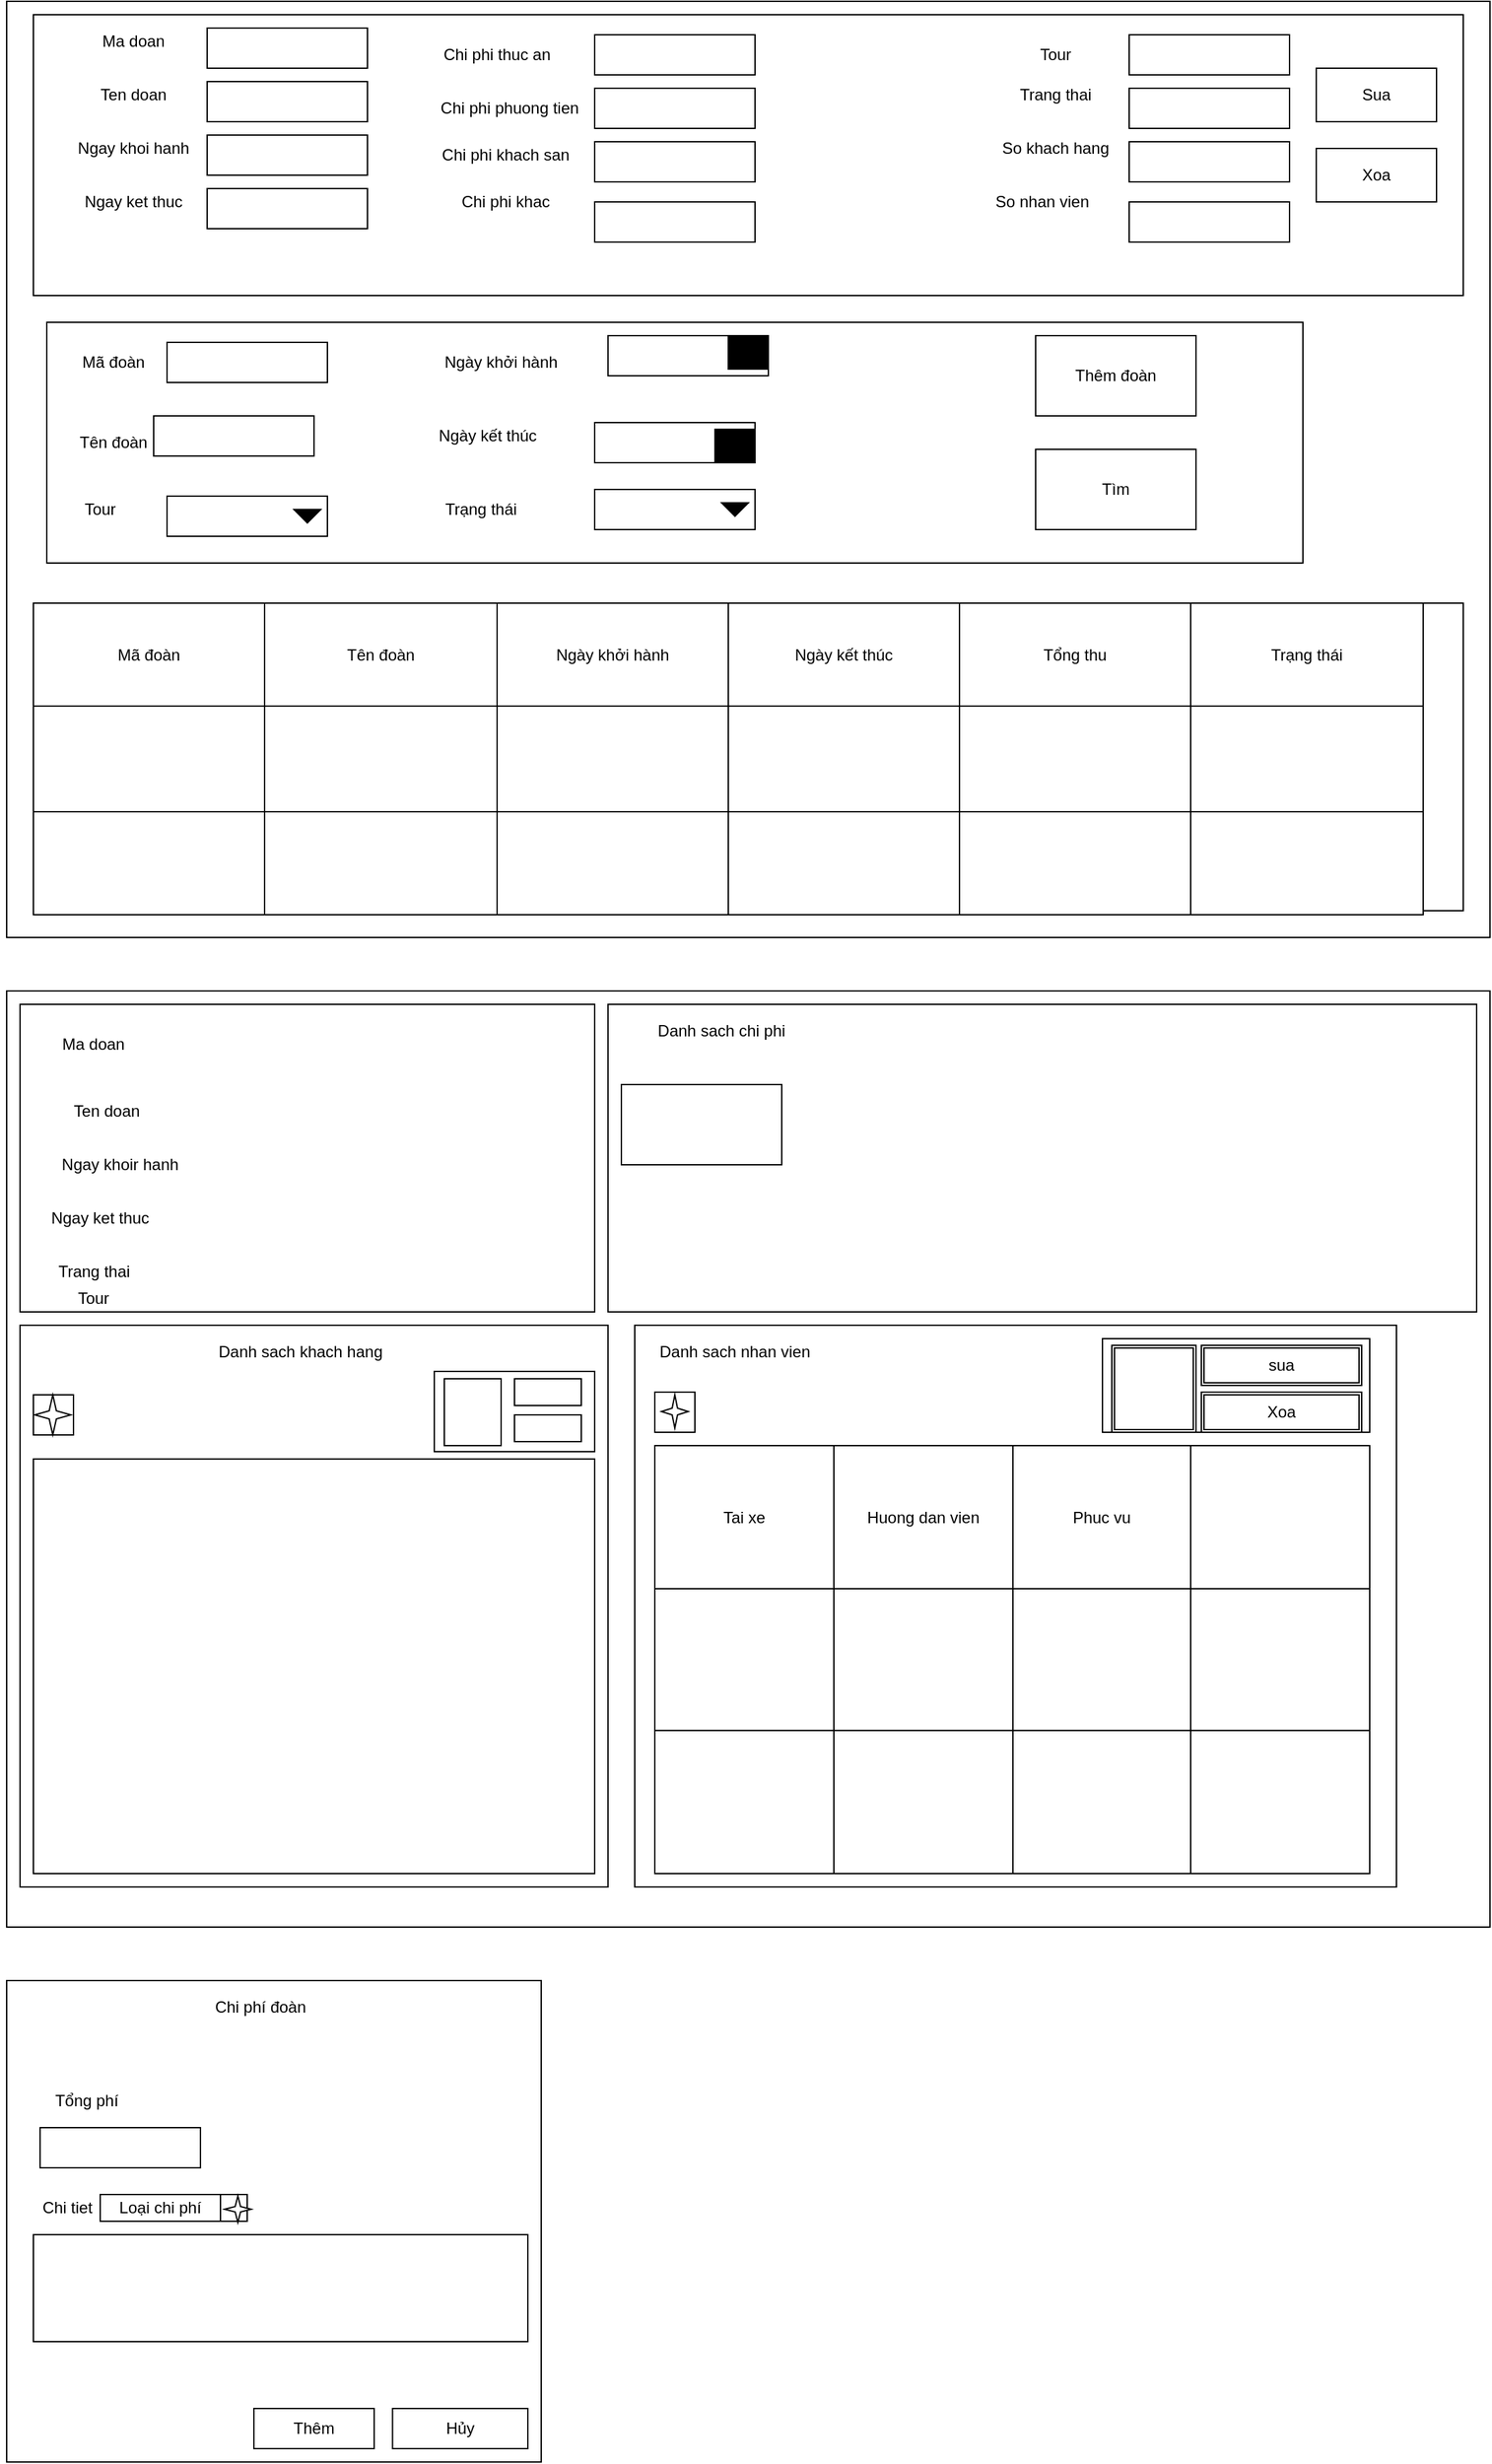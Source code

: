 <mxfile version="14.3.2" type="device"><diagram id="Lm5gL9LU1WRCK3QozuBi" name="Page-1"><mxGraphModel dx="1865" dy="548" grid="1" gridSize="10" guides="1" tooltips="1" connect="1" arrows="1" fold="1" page="1" pageScale="1" pageWidth="827" pageHeight="1169" math="0" shadow="0"><root><mxCell id="0"/><mxCell id="1" parent="0"/><mxCell id="ipauzLvGgUyb6l9a43ry-1" value="" style="rounded=0;whiteSpace=wrap;html=1;" parent="1" vertex="1"><mxGeometry width="1110" height="700" as="geometry"/></mxCell><mxCell id="ipauzLvGgUyb6l9a43ry-3" value="" style="rounded=0;whiteSpace=wrap;html=1;" parent="1" vertex="1"><mxGeometry x="1060" y="450" width="30" height="230" as="geometry"/></mxCell><mxCell id="ipauzLvGgUyb6l9a43ry-4" value="" style="shape=table;html=1;whiteSpace=wrap;startSize=0;container=1;collapsible=0;childLayout=tableLayout;" parent="1" vertex="1"><mxGeometry x="20" y="450" width="1040" height="233" as="geometry"/></mxCell><mxCell id="ipauzLvGgUyb6l9a43ry-5" value="" style="shape=partialRectangle;html=1;whiteSpace=wrap;collapsible=0;dropTarget=0;pointerEvents=0;fillColor=none;top=0;left=0;bottom=0;right=0;points=[[0,0.5],[1,0.5]];portConstraint=eastwest;" parent="ipauzLvGgUyb6l9a43ry-4" vertex="1"><mxGeometry width="1040" height="77" as="geometry"/></mxCell><mxCell id="ipauzLvGgUyb6l9a43ry-6" value="Mã đoàn" style="shape=partialRectangle;html=1;whiteSpace=wrap;connectable=0;fillColor=none;top=0;left=0;bottom=0;right=0;overflow=hidden;" parent="ipauzLvGgUyb6l9a43ry-5" vertex="1"><mxGeometry width="173" height="77" as="geometry"/></mxCell><mxCell id="ipauzLvGgUyb6l9a43ry-7" value="Tên đoàn" style="shape=partialRectangle;html=1;whiteSpace=wrap;connectable=0;fillColor=none;top=0;left=0;bottom=0;right=0;overflow=hidden;" parent="ipauzLvGgUyb6l9a43ry-5" vertex="1"><mxGeometry x="173" width="174" height="77" as="geometry"/></mxCell><mxCell id="ipauzLvGgUyb6l9a43ry-8" value="Ngày khởi hành" style="shape=partialRectangle;html=1;whiteSpace=wrap;connectable=0;fillColor=none;top=0;left=0;bottom=0;right=0;overflow=hidden;" parent="ipauzLvGgUyb6l9a43ry-5" vertex="1"><mxGeometry x="347" width="173" height="77" as="geometry"/></mxCell><mxCell id="ipauzLvGgUyb6l9a43ry-31" value="Ngày kết thúc" style="shape=partialRectangle;html=1;whiteSpace=wrap;connectable=0;fillColor=none;top=0;left=0;bottom=0;right=0;overflow=hidden;" parent="ipauzLvGgUyb6l9a43ry-5" vertex="1"><mxGeometry x="520" width="173" height="77" as="geometry"/></mxCell><mxCell id="ipauzLvGgUyb6l9a43ry-34" value="Tổng thu" style="shape=partialRectangle;html=1;whiteSpace=wrap;connectable=0;fillColor=none;top=0;left=0;bottom=0;right=0;overflow=hidden;" parent="ipauzLvGgUyb6l9a43ry-5" vertex="1"><mxGeometry x="693" width="173" height="77" as="geometry"/></mxCell><mxCell id="ipauzLvGgUyb6l9a43ry-37" value="Trạng thái" style="shape=partialRectangle;html=1;whiteSpace=wrap;connectable=0;fillColor=none;top=0;left=0;bottom=0;right=0;overflow=hidden;" parent="ipauzLvGgUyb6l9a43ry-5" vertex="1"><mxGeometry x="866" width="174" height="77" as="geometry"/></mxCell><mxCell id="ipauzLvGgUyb6l9a43ry-9" value="" style="shape=partialRectangle;html=1;whiteSpace=wrap;collapsible=0;dropTarget=0;pointerEvents=0;fillColor=none;top=0;left=0;bottom=0;right=0;points=[[0,0.5],[1,0.5]];portConstraint=eastwest;" parent="ipauzLvGgUyb6l9a43ry-4" vertex="1"><mxGeometry y="77" width="1040" height="79" as="geometry"/></mxCell><mxCell id="ipauzLvGgUyb6l9a43ry-10" value="" style="shape=partialRectangle;html=1;whiteSpace=wrap;connectable=0;fillColor=none;top=0;left=0;bottom=0;right=0;overflow=hidden;" parent="ipauzLvGgUyb6l9a43ry-9" vertex="1"><mxGeometry width="173" height="79" as="geometry"/></mxCell><mxCell id="ipauzLvGgUyb6l9a43ry-11" value="" style="shape=partialRectangle;html=1;whiteSpace=wrap;connectable=0;fillColor=none;top=0;left=0;bottom=0;right=0;overflow=hidden;" parent="ipauzLvGgUyb6l9a43ry-9" vertex="1"><mxGeometry x="173" width="174" height="79" as="geometry"/></mxCell><mxCell id="ipauzLvGgUyb6l9a43ry-12" value="" style="shape=partialRectangle;html=1;whiteSpace=wrap;connectable=0;fillColor=none;top=0;left=0;bottom=0;right=0;overflow=hidden;" parent="ipauzLvGgUyb6l9a43ry-9" vertex="1"><mxGeometry x="347" width="173" height="79" as="geometry"/></mxCell><mxCell id="ipauzLvGgUyb6l9a43ry-32" style="shape=partialRectangle;html=1;whiteSpace=wrap;connectable=0;fillColor=none;top=0;left=0;bottom=0;right=0;overflow=hidden;" parent="ipauzLvGgUyb6l9a43ry-9" vertex="1"><mxGeometry x="520" width="173" height="79" as="geometry"/></mxCell><mxCell id="ipauzLvGgUyb6l9a43ry-35" style="shape=partialRectangle;html=1;whiteSpace=wrap;connectable=0;fillColor=none;top=0;left=0;bottom=0;right=0;overflow=hidden;" parent="ipauzLvGgUyb6l9a43ry-9" vertex="1"><mxGeometry x="693" width="173" height="79" as="geometry"/></mxCell><mxCell id="ipauzLvGgUyb6l9a43ry-38" style="shape=partialRectangle;html=1;whiteSpace=wrap;connectable=0;fillColor=none;top=0;left=0;bottom=0;right=0;overflow=hidden;" parent="ipauzLvGgUyb6l9a43ry-9" vertex="1"><mxGeometry x="866" width="174" height="79" as="geometry"/></mxCell><mxCell id="ipauzLvGgUyb6l9a43ry-13" value="" style="shape=partialRectangle;html=1;whiteSpace=wrap;collapsible=0;dropTarget=0;pointerEvents=0;fillColor=none;top=0;left=0;bottom=0;right=0;points=[[0,0.5],[1,0.5]];portConstraint=eastwest;" parent="ipauzLvGgUyb6l9a43ry-4" vertex="1"><mxGeometry y="156" width="1040" height="77" as="geometry"/></mxCell><mxCell id="ipauzLvGgUyb6l9a43ry-14" value="" style="shape=partialRectangle;html=1;whiteSpace=wrap;connectable=0;fillColor=none;top=0;left=0;bottom=0;right=0;overflow=hidden;" parent="ipauzLvGgUyb6l9a43ry-13" vertex="1"><mxGeometry width="173" height="77" as="geometry"/></mxCell><mxCell id="ipauzLvGgUyb6l9a43ry-15" value="" style="shape=partialRectangle;html=1;whiteSpace=wrap;connectable=0;fillColor=none;top=0;left=0;bottom=0;right=0;overflow=hidden;" parent="ipauzLvGgUyb6l9a43ry-13" vertex="1"><mxGeometry x="173" width="174" height="77" as="geometry"/></mxCell><mxCell id="ipauzLvGgUyb6l9a43ry-16" value="" style="shape=partialRectangle;html=1;whiteSpace=wrap;connectable=0;fillColor=none;top=0;left=0;bottom=0;right=0;overflow=hidden;" parent="ipauzLvGgUyb6l9a43ry-13" vertex="1"><mxGeometry x="347" width="173" height="77" as="geometry"/></mxCell><mxCell id="ipauzLvGgUyb6l9a43ry-33" style="shape=partialRectangle;html=1;whiteSpace=wrap;connectable=0;fillColor=none;top=0;left=0;bottom=0;right=0;overflow=hidden;" parent="ipauzLvGgUyb6l9a43ry-13" vertex="1"><mxGeometry x="520" width="173" height="77" as="geometry"/></mxCell><mxCell id="ipauzLvGgUyb6l9a43ry-36" style="shape=partialRectangle;html=1;whiteSpace=wrap;connectable=0;fillColor=none;top=0;left=0;bottom=0;right=0;overflow=hidden;" parent="ipauzLvGgUyb6l9a43ry-13" vertex="1"><mxGeometry x="693" width="173" height="77" as="geometry"/></mxCell><mxCell id="ipauzLvGgUyb6l9a43ry-39" style="shape=partialRectangle;html=1;whiteSpace=wrap;connectable=0;fillColor=none;top=0;left=0;bottom=0;right=0;overflow=hidden;" parent="ipauzLvGgUyb6l9a43ry-13" vertex="1"><mxGeometry x="866" width="174" height="77" as="geometry"/></mxCell><mxCell id="ipauzLvGgUyb6l9a43ry-17" value="" style="rounded=0;whiteSpace=wrap;html=1;" parent="1" vertex="1"><mxGeometry x="30" y="240" width="940" height="180" as="geometry"/></mxCell><mxCell id="ipauzLvGgUyb6l9a43ry-18" value="Thêm đoàn" style="rounded=0;whiteSpace=wrap;html=1;" parent="1" vertex="1"><mxGeometry x="770" y="250" width="120" height="60" as="geometry"/></mxCell><mxCell id="ipauzLvGgUyb6l9a43ry-21" value="Tour" style="text;html=1;strokeColor=none;fillColor=none;align=center;verticalAlign=middle;whiteSpace=wrap;rounded=0;" parent="1" vertex="1"><mxGeometry x="50" y="370" width="40" height="20" as="geometry"/></mxCell><mxCell id="ipauzLvGgUyb6l9a43ry-23" value="Ngày khởi hành" style="text;html=1;strokeColor=none;fillColor=none;align=center;verticalAlign=middle;whiteSpace=wrap;rounded=0;" parent="1" vertex="1"><mxGeometry x="310" y="260" width="120" height="20" as="geometry"/></mxCell><mxCell id="ipauzLvGgUyb6l9a43ry-24" value="Ngày kết thúc" style="text;html=1;strokeColor=none;fillColor=none;align=center;verticalAlign=middle;whiteSpace=wrap;rounded=0;" parent="1" vertex="1"><mxGeometry x="300" y="315" width="120" height="20" as="geometry"/></mxCell><mxCell id="ipauzLvGgUyb6l9a43ry-25" value="Tìm" style="rounded=0;whiteSpace=wrap;html=1;" parent="1" vertex="1"><mxGeometry x="770" y="335" width="120" height="60" as="geometry"/></mxCell><mxCell id="ipauzLvGgUyb6l9a43ry-26" value="" style="rounded=0;whiteSpace=wrap;html=1;" parent="1" vertex="1"><mxGeometry x="120" y="255" width="120" height="30" as="geometry"/></mxCell><mxCell id="ipauzLvGgUyb6l9a43ry-27" value="" style="rounded=0;whiteSpace=wrap;html=1;" parent="1" vertex="1"><mxGeometry x="110" y="310" width="120" height="30" as="geometry"/></mxCell><mxCell id="ipauzLvGgUyb6l9a43ry-28" value="" style="rounded=0;whiteSpace=wrap;html=1;" parent="1" vertex="1"><mxGeometry x="120" y="370" width="120" height="30" as="geometry"/></mxCell><mxCell id="ipauzLvGgUyb6l9a43ry-29" value="" style="rounded=0;whiteSpace=wrap;html=1;" parent="1" vertex="1"><mxGeometry x="450" y="250" width="120" height="30" as="geometry"/></mxCell><mxCell id="ipauzLvGgUyb6l9a43ry-30" value="" style="rounded=0;whiteSpace=wrap;html=1;" parent="1" vertex="1"><mxGeometry x="440" y="315" width="120" height="30" as="geometry"/></mxCell><mxCell id="ipauzLvGgUyb6l9a43ry-40" value="Trạng thái" style="text;html=1;strokeColor=none;fillColor=none;align=center;verticalAlign=middle;whiteSpace=wrap;rounded=0;" parent="1" vertex="1"><mxGeometry x="320" y="370" width="70" height="20" as="geometry"/></mxCell><mxCell id="ipauzLvGgUyb6l9a43ry-41" value="" style="rounded=0;whiteSpace=wrap;html=1;" parent="1" vertex="1"><mxGeometry x="440" y="365" width="120" height="30" as="geometry"/></mxCell><mxCell id="ipauzLvGgUyb6l9a43ry-42" value="" style="triangle;whiteSpace=wrap;html=1;rotation=90;fillColor=#000000;" parent="1" vertex="1"><mxGeometry x="540" y="370" width="10" height="20" as="geometry"/></mxCell><mxCell id="ipauzLvGgUyb6l9a43ry-43" value="" style="triangle;whiteSpace=wrap;html=1;rotation=90;fillColor=#000000;" parent="1" vertex="1"><mxGeometry x="220" y="375" width="10" height="20" as="geometry"/></mxCell><mxCell id="ipauzLvGgUyb6l9a43ry-44" value="" style="rounded=0;whiteSpace=wrap;html=1;fillColor=#000000;" parent="1" vertex="1"><mxGeometry x="540" y="250" width="30" height="25" as="geometry"/></mxCell><mxCell id="ipauzLvGgUyb6l9a43ry-46" value="" style="rounded=0;whiteSpace=wrap;html=1;fillColor=#000000;" parent="1" vertex="1"><mxGeometry x="530" y="320" width="30" height="25" as="geometry"/></mxCell><mxCell id="HabW0M0l2QyZ1pQUwvcL-8" value="Mã đoàn" style="text;html=1;strokeColor=none;fillColor=none;align=center;verticalAlign=middle;whiteSpace=wrap;rounded=0;" parent="1" vertex="1"><mxGeometry x="40" y="260" width="80" height="20" as="geometry"/></mxCell><mxCell id="HabW0M0l2QyZ1pQUwvcL-9" value="Tên đoàn" style="text;html=1;strokeColor=none;fillColor=none;align=center;verticalAlign=middle;whiteSpace=wrap;rounded=0;" parent="1" vertex="1"><mxGeometry x="40" y="320" width="80" height="20" as="geometry"/></mxCell><mxCell id="HabW0M0l2QyZ1pQUwvcL-15" value="" style="rounded=0;whiteSpace=wrap;html=1;" parent="1" vertex="1"><mxGeometry x="20" y="10" width="1070" height="210" as="geometry"/></mxCell><mxCell id="HabW0M0l2QyZ1pQUwvcL-16" value="Ma doan" style="text;html=1;strokeColor=none;fillColor=none;align=center;verticalAlign=middle;whiteSpace=wrap;rounded=0;" parent="1" vertex="1"><mxGeometry x="40" y="20" width="110" height="20" as="geometry"/></mxCell><mxCell id="HabW0M0l2QyZ1pQUwvcL-17" value="Ten doan" style="text;html=1;strokeColor=none;fillColor=none;align=center;verticalAlign=middle;whiteSpace=wrap;rounded=0;" parent="1" vertex="1"><mxGeometry x="40" y="60" width="110" height="20" as="geometry"/></mxCell><mxCell id="HabW0M0l2QyZ1pQUwvcL-18" value="Ngay khoi hanh" style="text;html=1;strokeColor=none;fillColor=none;align=center;verticalAlign=middle;whiteSpace=wrap;rounded=0;" parent="1" vertex="1"><mxGeometry x="40" y="100" width="110" height="20" as="geometry"/></mxCell><mxCell id="HabW0M0l2QyZ1pQUwvcL-19" value="Ngay ket thuc" style="text;html=1;strokeColor=none;fillColor=none;align=center;verticalAlign=middle;whiteSpace=wrap;rounded=0;" parent="1" vertex="1"><mxGeometry x="40" y="140" width="110" height="20" as="geometry"/></mxCell><mxCell id="HabW0M0l2QyZ1pQUwvcL-20" value="Chi phi thuc an" style="text;html=1;strokeColor=none;fillColor=none;align=center;verticalAlign=middle;whiteSpace=wrap;rounded=0;" parent="1" vertex="1"><mxGeometry x="320" y="30" width="94" height="20" as="geometry"/></mxCell><mxCell id="HabW0M0l2QyZ1pQUwvcL-21" value="Chi phi phuong tien" style="text;html=1;strokeColor=none;fillColor=none;align=center;verticalAlign=middle;whiteSpace=wrap;rounded=0;" parent="1" vertex="1"><mxGeometry x="313" y="70" width="127" height="20" as="geometry"/></mxCell><mxCell id="HabW0M0l2QyZ1pQUwvcL-22" value="Chi phi khach san" style="text;html=1;strokeColor=none;fillColor=none;align=center;verticalAlign=middle;whiteSpace=wrap;rounded=0;" parent="1" vertex="1"><mxGeometry x="310" y="105" width="127" height="20" as="geometry"/></mxCell><mxCell id="HabW0M0l2QyZ1pQUwvcL-23" value="Chi phi khac" style="text;html=1;strokeColor=none;fillColor=none;align=center;verticalAlign=middle;whiteSpace=wrap;rounded=0;" parent="1" vertex="1"><mxGeometry x="310" y="140" width="127" height="20" as="geometry"/></mxCell><mxCell id="HabW0M0l2QyZ1pQUwvcL-24" value="Tour" style="text;html=1;strokeColor=none;fillColor=none;align=center;verticalAlign=middle;whiteSpace=wrap;rounded=0;" parent="1" vertex="1"><mxGeometry x="690" y="30" width="190" height="20" as="geometry"/></mxCell><mxCell id="HabW0M0l2QyZ1pQUwvcL-26" value="Trang thai" style="text;html=1;strokeColor=none;fillColor=none;align=center;verticalAlign=middle;whiteSpace=wrap;rounded=0;" parent="1" vertex="1"><mxGeometry x="690" y="60" width="190" height="20" as="geometry"/></mxCell><mxCell id="HabW0M0l2QyZ1pQUwvcL-27" value="So khach hang" style="text;html=1;strokeColor=none;fillColor=none;align=center;verticalAlign=middle;whiteSpace=wrap;rounded=0;" parent="1" vertex="1"><mxGeometry x="690" y="100" width="190" height="20" as="geometry"/></mxCell><mxCell id="HabW0M0l2QyZ1pQUwvcL-28" value="So nhan vien" style="text;html=1;strokeColor=none;fillColor=none;align=center;verticalAlign=middle;whiteSpace=wrap;rounded=0;" parent="1" vertex="1"><mxGeometry x="680" y="140" width="190" height="20" as="geometry"/></mxCell><mxCell id="HabW0M0l2QyZ1pQUwvcL-30" value="" style="rounded=0;whiteSpace=wrap;html=1;" parent="1" vertex="1"><mxGeometry x="150" y="20" width="120" height="30" as="geometry"/></mxCell><mxCell id="HabW0M0l2QyZ1pQUwvcL-31" value="" style="rounded=0;whiteSpace=wrap;html=1;" parent="1" vertex="1"><mxGeometry x="150" y="60" width="120" height="30" as="geometry"/></mxCell><mxCell id="HabW0M0l2QyZ1pQUwvcL-33" value="" style="rounded=0;whiteSpace=wrap;html=1;" parent="1" vertex="1"><mxGeometry x="150" y="100" width="120" height="30" as="geometry"/></mxCell><mxCell id="HabW0M0l2QyZ1pQUwvcL-34" value="" style="rounded=0;whiteSpace=wrap;html=1;" parent="1" vertex="1"><mxGeometry x="150" y="140" width="120" height="30" as="geometry"/></mxCell><mxCell id="HabW0M0l2QyZ1pQUwvcL-35" value="" style="rounded=0;whiteSpace=wrap;html=1;" parent="1" vertex="1"><mxGeometry x="440" y="25" width="120" height="30" as="geometry"/></mxCell><mxCell id="HabW0M0l2QyZ1pQUwvcL-36" value="" style="rounded=0;whiteSpace=wrap;html=1;" parent="1" vertex="1"><mxGeometry x="440" y="65" width="120" height="30" as="geometry"/></mxCell><mxCell id="HabW0M0l2QyZ1pQUwvcL-37" value="" style="rounded=0;whiteSpace=wrap;html=1;" parent="1" vertex="1"><mxGeometry x="440" y="105" width="120" height="30" as="geometry"/></mxCell><mxCell id="HabW0M0l2QyZ1pQUwvcL-38" value="" style="rounded=0;whiteSpace=wrap;html=1;" parent="1" vertex="1"><mxGeometry x="440" y="150" width="120" height="30" as="geometry"/></mxCell><mxCell id="HabW0M0l2QyZ1pQUwvcL-39" value="" style="rounded=0;whiteSpace=wrap;html=1;" parent="1" vertex="1"><mxGeometry x="840" y="25" width="120" height="30" as="geometry"/></mxCell><mxCell id="HabW0M0l2QyZ1pQUwvcL-40" value="" style="rounded=0;whiteSpace=wrap;html=1;" parent="1" vertex="1"><mxGeometry x="840" y="65" width="120" height="30" as="geometry"/></mxCell><mxCell id="HabW0M0l2QyZ1pQUwvcL-41" value="" style="rounded=0;whiteSpace=wrap;html=1;" parent="1" vertex="1"><mxGeometry x="840" y="105" width="120" height="30" as="geometry"/></mxCell><mxCell id="HabW0M0l2QyZ1pQUwvcL-42" value="" style="rounded=0;whiteSpace=wrap;html=1;" parent="1" vertex="1"><mxGeometry x="840" y="150" width="120" height="30" as="geometry"/></mxCell><mxCell id="HabW0M0l2QyZ1pQUwvcL-43" value="Sua" style="rounded=0;whiteSpace=wrap;html=1;" parent="1" vertex="1"><mxGeometry x="980" y="50" width="90" height="40" as="geometry"/></mxCell><mxCell id="HabW0M0l2QyZ1pQUwvcL-44" value="Xoa" style="rounded=0;whiteSpace=wrap;html=1;" parent="1" vertex="1"><mxGeometry x="980" y="110" width="90" height="40" as="geometry"/></mxCell><mxCell id="1qUdGoaUJyURPSNgUg3e-1" value="" style="rounded=0;whiteSpace=wrap;html=1;" parent="1" vertex="1"><mxGeometry y="740" width="1110" height="700" as="geometry"/></mxCell><mxCell id="1qUdGoaUJyURPSNgUg3e-2" value="" style="rounded=0;whiteSpace=wrap;html=1;" parent="1" vertex="1"><mxGeometry x="10" y="750" width="430" height="230" as="geometry"/></mxCell><mxCell id="1qUdGoaUJyURPSNgUg3e-3" value="Ma doan" style="text;html=1;strokeColor=none;fillColor=none;align=center;verticalAlign=middle;whiteSpace=wrap;rounded=0;" parent="1" vertex="1"><mxGeometry x="30" y="770" width="70" height="20" as="geometry"/></mxCell><mxCell id="1qUdGoaUJyURPSNgUg3e-4" value="Ten doan" style="text;html=1;strokeColor=none;fillColor=none;align=center;verticalAlign=middle;whiteSpace=wrap;rounded=0;" parent="1" vertex="1"><mxGeometry x="40" y="820" width="70" height="20" as="geometry"/></mxCell><mxCell id="1qUdGoaUJyURPSNgUg3e-5" value="Ngay khoir hanh" style="text;html=1;strokeColor=none;fillColor=none;align=center;verticalAlign=middle;whiteSpace=wrap;rounded=0;" parent="1" vertex="1"><mxGeometry x="20" y="860" width="130" height="20" as="geometry"/></mxCell><mxCell id="1qUdGoaUJyURPSNgUg3e-6" value="Ngay ket thuc" style="text;html=1;strokeColor=none;fillColor=none;align=center;verticalAlign=middle;whiteSpace=wrap;rounded=0;" parent="1" vertex="1"><mxGeometry x="-5" y="900" width="150" height="20" as="geometry"/></mxCell><mxCell id="1qUdGoaUJyURPSNgUg3e-11" value="" style="rounded=0;whiteSpace=wrap;html=1;" parent="1" vertex="1"><mxGeometry x="10" y="990" width="440" height="420" as="geometry"/></mxCell><mxCell id="1qUdGoaUJyURPSNgUg3e-12" value="Danh sach khach hang" style="text;html=1;strokeColor=none;fillColor=none;align=center;verticalAlign=middle;whiteSpace=wrap;rounded=0;" parent="1" vertex="1"><mxGeometry x="155" y="1000" width="130" height="20" as="geometry"/></mxCell><mxCell id="1qUdGoaUJyURPSNgUg3e-13" value="" style="rounded=0;whiteSpace=wrap;html=1;" parent="1" vertex="1"><mxGeometry x="470" y="990" width="570" height="420" as="geometry"/></mxCell><mxCell id="1qUdGoaUJyURPSNgUg3e-32" value="" style="verticalLabelPosition=bottom;verticalAlign=top;html=1;shape=mxgraph.basic.rect;fillColor2=none;strokeWidth=1;size=20;indent=5;" parent="1" vertex="1"><mxGeometry x="485" y="1040" width="30" height="30" as="geometry"/></mxCell><mxCell id="1qUdGoaUJyURPSNgUg3e-33" value="" style="verticalLabelPosition=bottom;verticalAlign=top;html=1;shape=mxgraph.basic.rect;fillColor2=none;strokeWidth=1;size=20;indent=5;" parent="1" vertex="1"><mxGeometry x="820" y="1000" width="200" height="70" as="geometry"/></mxCell><mxCell id="1qUdGoaUJyURPSNgUg3e-41" value="" style="verticalLabelPosition=bottom;verticalAlign=top;html=1;shape=mxgraph.basic.rect;fillColor2=none;strokeWidth=1;size=20;indent=5;" parent="1" vertex="1"><mxGeometry x="20" y="1090" width="420" height="310" as="geometry"/></mxCell><mxCell id="1qUdGoaUJyURPSNgUg3e-42" value="" style="verticalLabelPosition=bottom;verticalAlign=top;html=1;shape=mxgraph.basic.rect;fillColor2=none;strokeWidth=1;size=20;indent=5;" parent="1" vertex="1"><mxGeometry x="20" y="1042" width="30" height="30" as="geometry"/></mxCell><mxCell id="1qUdGoaUJyURPSNgUg3e-43" value="" style="verticalLabelPosition=bottom;verticalAlign=top;html=1;shape=mxgraph.basic.rect;fillColor2=none;strokeWidth=1;size=20;indent=5;" parent="1" vertex="1"><mxGeometry x="320" y="1024.5" width="120" height="60" as="geometry"/></mxCell><mxCell id="1qUdGoaUJyURPSNgUg3e-44" value="" style="verticalLabelPosition=bottom;verticalAlign=top;html=1;shape=mxgraph.basic.rect;fillColor2=none;strokeWidth=1;size=20;indent=5;" parent="1" vertex="1"><mxGeometry x="327.5" y="1030" width="42.5" height="50" as="geometry"/></mxCell><mxCell id="1qUdGoaUJyURPSNgUg3e-45" value="" style="verticalLabelPosition=bottom;verticalAlign=top;html=1;shape=mxgraph.basic.rect;fillColor2=none;strokeWidth=1;size=20;indent=5;" parent="1" vertex="1"><mxGeometry x="380" y="1030" width="50" height="20" as="geometry"/></mxCell><mxCell id="1qUdGoaUJyURPSNgUg3e-46" value="" style="verticalLabelPosition=bottom;verticalAlign=top;html=1;shape=mxgraph.basic.rect;fillColor2=none;strokeWidth=1;size=20;indent=5;" parent="1" vertex="1"><mxGeometry x="380" y="1057" width="50" height="20" as="geometry"/></mxCell><mxCell id="1qUdGoaUJyURPSNgUg3e-48" value="" style="verticalLabelPosition=bottom;verticalAlign=top;html=1;shape=mxgraph.basic.4_point_star_2;dx=0.8;" parent="1" vertex="1"><mxGeometry x="21" y="1042" width="27" height="30" as="geometry"/></mxCell><mxCell id="1qUdGoaUJyURPSNgUg3e-49" value="Trang thai" style="text;html=1;strokeColor=none;fillColor=none;align=center;verticalAlign=middle;whiteSpace=wrap;rounded=0;" parent="1" vertex="1"><mxGeometry x="22.5" y="940" width="85" height="20" as="geometry"/></mxCell><mxCell id="1qUdGoaUJyURPSNgUg3e-51" value="Tour" style="text;html=1;strokeColor=none;fillColor=none;align=center;verticalAlign=middle;whiteSpace=wrap;rounded=0;" parent="1" vertex="1"><mxGeometry x="45" y="960" width="40" height="20" as="geometry"/></mxCell><mxCell id="7Kok30_QasxTqZX3dABD-1" value="" style="rounded=0;whiteSpace=wrap;html=1;" vertex="1" parent="1"><mxGeometry y="1480" width="400" height="360" as="geometry"/></mxCell><mxCell id="7Kok30_QasxTqZX3dABD-2" value="Chi phí đoàn" style="text;html=1;strokeColor=none;fillColor=none;align=center;verticalAlign=middle;whiteSpace=wrap;rounded=0;" vertex="1" parent="1"><mxGeometry x="120" y="1490" width="140" height="20" as="geometry"/></mxCell><mxCell id="7Kok30_QasxTqZX3dABD-3" value="Thêm" style="rounded=0;whiteSpace=wrap;html=1;" vertex="1" parent="1"><mxGeometry x="185" y="1800" width="90" height="30" as="geometry"/></mxCell><mxCell id="7Kok30_QasxTqZX3dABD-4" value="" style="rounded=0;whiteSpace=wrap;html=1;" vertex="1" parent="1"><mxGeometry x="20" y="1670" width="370" height="80" as="geometry"/></mxCell><mxCell id="7Kok30_QasxTqZX3dABD-5" value="Chi tiet" style="text;html=1;strokeColor=none;fillColor=none;align=center;verticalAlign=middle;whiteSpace=wrap;rounded=0;" vertex="1" parent="1"><mxGeometry x="21" y="1640" width="49" height="20" as="geometry"/></mxCell><mxCell id="7Kok30_QasxTqZX3dABD-6" value="Loại chi phí" style="rounded=0;whiteSpace=wrap;html=1;" vertex="1" parent="1"><mxGeometry x="70" y="1640" width="90" height="20" as="geometry"/></mxCell><mxCell id="7Kok30_QasxTqZX3dABD-7" value="" style="rounded=0;whiteSpace=wrap;html=1;" vertex="1" parent="1"><mxGeometry x="160" y="1640" width="20" height="20" as="geometry"/></mxCell><mxCell id="7Kok30_QasxTqZX3dABD-8" value="" style="verticalLabelPosition=bottom;verticalAlign=top;html=1;shape=mxgraph.basic.4_point_star_2;dx=0.8;" vertex="1" parent="1"><mxGeometry x="163" y="1641" width="20" height="20" as="geometry"/></mxCell><mxCell id="7Kok30_QasxTqZX3dABD-9" value="" style="rounded=0;whiteSpace=wrap;html=1;" vertex="1" parent="1"><mxGeometry x="25" y="1590" width="120" height="30" as="geometry"/></mxCell><mxCell id="7Kok30_QasxTqZX3dABD-10" value="Tổng phí" style="text;html=1;strokeColor=none;fillColor=none;align=center;verticalAlign=middle;whiteSpace=wrap;rounded=0;" vertex="1" parent="1"><mxGeometry x="25" y="1560" width="70" height="20" as="geometry"/></mxCell><mxCell id="7Kok30_QasxTqZX3dABD-11" value="Hủy" style="rounded=0;whiteSpace=wrap;html=1;" vertex="1" parent="1"><mxGeometry x="288.75" y="1800" width="101.25" height="30" as="geometry"/></mxCell><mxCell id="7Kok30_QasxTqZX3dABD-14" value="" style="group" vertex="1" connectable="0" parent="1"><mxGeometry x="470" y="1000" width="550" height="400" as="geometry"/></mxCell><mxCell id="1qUdGoaUJyURPSNgUg3e-14" value="Danh sach nhan vien" style="text;html=1;strokeColor=none;fillColor=none;align=center;verticalAlign=middle;whiteSpace=wrap;rounded=0;" parent="7Kok30_QasxTqZX3dABD-14" vertex="1"><mxGeometry width="150" height="20" as="geometry"/></mxCell><mxCell id="1qUdGoaUJyURPSNgUg3e-16" value="" style="shape=table;html=1;whiteSpace=wrap;startSize=0;container=1;collapsible=0;childLayout=tableLayout;" parent="7Kok30_QasxTqZX3dABD-14" vertex="1"><mxGeometry x="15" y="80" width="535" height="320" as="geometry"/></mxCell><mxCell id="1qUdGoaUJyURPSNgUg3e-17" value="" style="shape=partialRectangle;html=1;whiteSpace=wrap;collapsible=0;dropTarget=0;pointerEvents=0;fillColor=none;top=0;left=0;bottom=0;right=0;points=[[0,0.5],[1,0.5]];portConstraint=eastwest;" parent="1qUdGoaUJyURPSNgUg3e-16" vertex="1"><mxGeometry width="535" height="107" as="geometry"/></mxCell><mxCell id="1qUdGoaUJyURPSNgUg3e-18" value="Tai xe" style="shape=partialRectangle;html=1;whiteSpace=wrap;connectable=0;fillColor=none;top=0;left=0;bottom=0;right=0;overflow=hidden;" parent="1qUdGoaUJyURPSNgUg3e-17" vertex="1"><mxGeometry width="134" height="107" as="geometry"/></mxCell><mxCell id="1qUdGoaUJyURPSNgUg3e-19" value="Huong dan vien" style="shape=partialRectangle;html=1;whiteSpace=wrap;connectable=0;fillColor=none;top=0;left=0;bottom=0;right=0;overflow=hidden;" parent="1qUdGoaUJyURPSNgUg3e-17" vertex="1"><mxGeometry x="134" width="134" height="107" as="geometry"/></mxCell><mxCell id="1qUdGoaUJyURPSNgUg3e-20" value="Phuc vu" style="shape=partialRectangle;html=1;whiteSpace=wrap;connectable=0;fillColor=none;top=0;left=0;bottom=0;right=0;overflow=hidden;" parent="1qUdGoaUJyURPSNgUg3e-17" vertex="1"><mxGeometry x="268" width="133" height="107" as="geometry"/></mxCell><mxCell id="1qUdGoaUJyURPSNgUg3e-29" style="shape=partialRectangle;html=1;whiteSpace=wrap;connectable=0;fillColor=none;top=0;left=0;bottom=0;right=0;overflow=hidden;" parent="1qUdGoaUJyURPSNgUg3e-17" vertex="1"><mxGeometry x="401" width="134" height="107" as="geometry"/></mxCell><mxCell id="1qUdGoaUJyURPSNgUg3e-21" value="" style="shape=partialRectangle;html=1;whiteSpace=wrap;collapsible=0;dropTarget=0;pointerEvents=0;fillColor=none;top=0;left=0;bottom=0;right=0;points=[[0,0.5],[1,0.5]];portConstraint=eastwest;" parent="1qUdGoaUJyURPSNgUg3e-16" vertex="1"><mxGeometry y="107" width="535" height="106" as="geometry"/></mxCell><mxCell id="1qUdGoaUJyURPSNgUg3e-22" value="" style="shape=partialRectangle;html=1;whiteSpace=wrap;connectable=0;fillColor=none;top=0;left=0;bottom=0;right=0;overflow=hidden;" parent="1qUdGoaUJyURPSNgUg3e-21" vertex="1"><mxGeometry width="134" height="106" as="geometry"/></mxCell><mxCell id="1qUdGoaUJyURPSNgUg3e-23" value="" style="shape=partialRectangle;html=1;whiteSpace=wrap;connectable=0;fillColor=none;top=0;left=0;bottom=0;right=0;overflow=hidden;" parent="1qUdGoaUJyURPSNgUg3e-21" vertex="1"><mxGeometry x="134" width="134" height="106" as="geometry"/></mxCell><mxCell id="1qUdGoaUJyURPSNgUg3e-24" value="" style="shape=partialRectangle;html=1;whiteSpace=wrap;connectable=0;fillColor=none;top=0;left=0;bottom=0;right=0;overflow=hidden;" parent="1qUdGoaUJyURPSNgUg3e-21" vertex="1"><mxGeometry x="268" width="133" height="106" as="geometry"/></mxCell><mxCell id="1qUdGoaUJyURPSNgUg3e-30" style="shape=partialRectangle;html=1;whiteSpace=wrap;connectable=0;fillColor=none;top=0;left=0;bottom=0;right=0;overflow=hidden;" parent="1qUdGoaUJyURPSNgUg3e-21" vertex="1"><mxGeometry x="401" width="134" height="106" as="geometry"/></mxCell><mxCell id="1qUdGoaUJyURPSNgUg3e-25" value="" style="shape=partialRectangle;html=1;whiteSpace=wrap;collapsible=0;dropTarget=0;pointerEvents=0;fillColor=none;top=0;left=0;bottom=0;right=0;points=[[0,0.5],[1,0.5]];portConstraint=eastwest;" parent="1qUdGoaUJyURPSNgUg3e-16" vertex="1"><mxGeometry y="213" width="535" height="107" as="geometry"/></mxCell><mxCell id="1qUdGoaUJyURPSNgUg3e-26" value="" style="shape=partialRectangle;html=1;whiteSpace=wrap;connectable=0;fillColor=none;top=0;left=0;bottom=0;right=0;overflow=hidden;" parent="1qUdGoaUJyURPSNgUg3e-25" vertex="1"><mxGeometry width="134" height="107" as="geometry"/></mxCell><mxCell id="1qUdGoaUJyURPSNgUg3e-27" value="" style="shape=partialRectangle;html=1;whiteSpace=wrap;connectable=0;fillColor=none;top=0;left=0;bottom=0;right=0;overflow=hidden;" parent="1qUdGoaUJyURPSNgUg3e-25" vertex="1"><mxGeometry x="134" width="134" height="107" as="geometry"/></mxCell><mxCell id="1qUdGoaUJyURPSNgUg3e-28" value="" style="shape=partialRectangle;html=1;whiteSpace=wrap;connectable=0;fillColor=none;top=0;left=0;bottom=0;right=0;overflow=hidden;" parent="1qUdGoaUJyURPSNgUg3e-25" vertex="1"><mxGeometry x="268" width="133" height="107" as="geometry"/></mxCell><mxCell id="1qUdGoaUJyURPSNgUg3e-31" style="shape=partialRectangle;html=1;whiteSpace=wrap;connectable=0;fillColor=none;top=0;left=0;bottom=0;right=0;overflow=hidden;" parent="1qUdGoaUJyURPSNgUg3e-25" vertex="1"><mxGeometry x="401" width="134" height="107" as="geometry"/></mxCell><mxCell id="1qUdGoaUJyURPSNgUg3e-36" value="sua" style="shape=ext;double=1;rounded=0;whiteSpace=wrap;html=1;" parent="7Kok30_QasxTqZX3dABD-14" vertex="1"><mxGeometry x="424" y="5" width="120" height="30" as="geometry"/></mxCell><mxCell id="1qUdGoaUJyURPSNgUg3e-37" value="Xoa" style="shape=ext;double=1;rounded=0;whiteSpace=wrap;html=1;" parent="7Kok30_QasxTqZX3dABD-14" vertex="1"><mxGeometry x="424" y="40" width="120" height="30" as="geometry"/></mxCell><mxCell id="1qUdGoaUJyURPSNgUg3e-38" value="" style="shape=ext;double=1;rounded=0;whiteSpace=wrap;html=1;" parent="7Kok30_QasxTqZX3dABD-14" vertex="1"><mxGeometry x="357" y="5" width="63" height="65" as="geometry"/></mxCell><mxCell id="1qUdGoaUJyURPSNgUg3e-40" value="" style="verticalLabelPosition=bottom;verticalAlign=top;html=1;shape=mxgraph.basic.4_point_star_2;dx=0.8;" parent="7Kok30_QasxTqZX3dABD-14" vertex="1"><mxGeometry x="20" y="42" width="20" height="25" as="geometry"/></mxCell><mxCell id="7Kok30_QasxTqZX3dABD-15" value="" style="rounded=0;whiteSpace=wrap;html=1;" vertex="1" parent="1"><mxGeometry x="450" y="750" width="650" height="230" as="geometry"/></mxCell><mxCell id="7Kok30_QasxTqZX3dABD-16" value="Danh sach chi phi" style="text;html=1;strokeColor=none;fillColor=none;align=center;verticalAlign=middle;whiteSpace=wrap;rounded=0;" vertex="1" parent="1"><mxGeometry x="470" y="760" width="130" height="20" as="geometry"/></mxCell><mxCell id="7Kok30_QasxTqZX3dABD-17" value="" style="rounded=0;whiteSpace=wrap;html=1;" vertex="1" parent="1"><mxGeometry x="460" y="810" width="120" height="60" as="geometry"/></mxCell></root></mxGraphModel></diagram></mxfile>